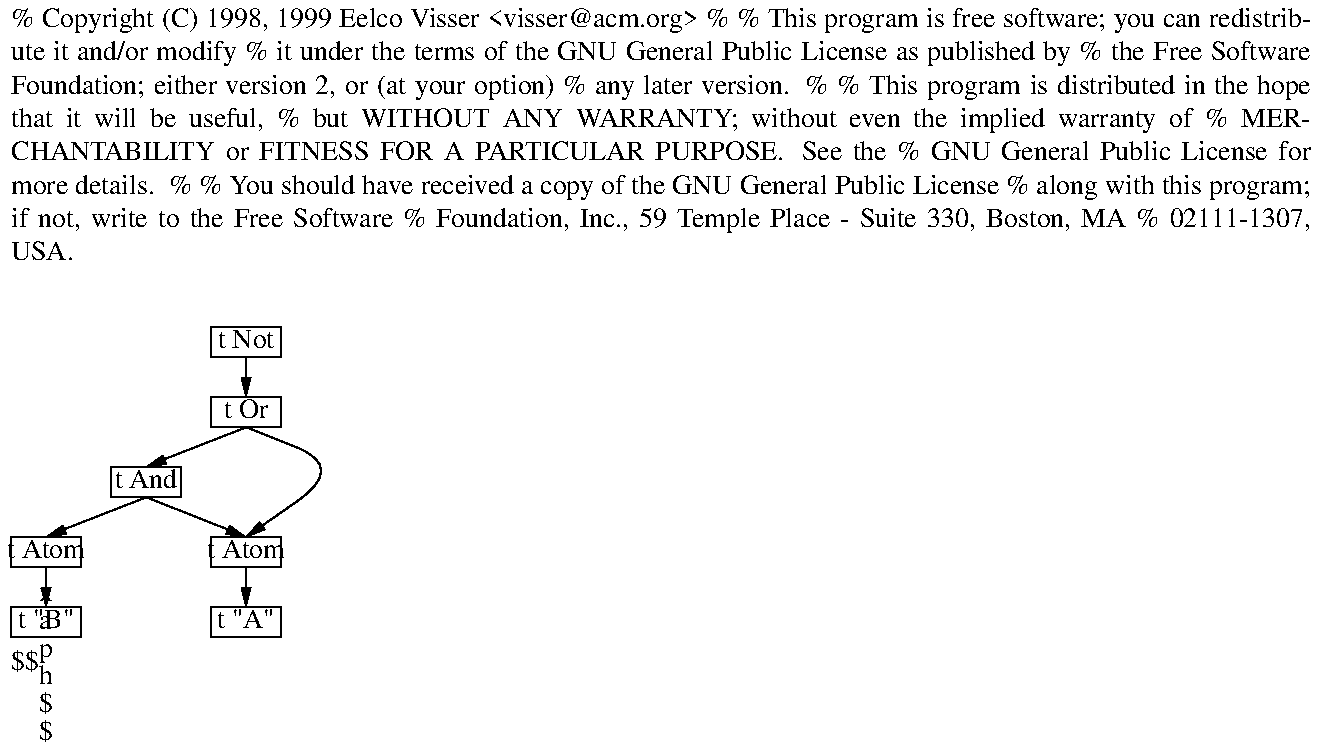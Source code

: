
% Copyright (C) 1998, 1999 Eelco Visser <visser@acm.org>
% 
% This program is free software; you can redistribute it and/or modify
% it under the terms of the GNU General Public License as published by
% the Free Software Foundation; either version 2, or (at your option)
% any later version.
% 
% This program is distributed in the hope that it will be useful,
% but WITHOUT ANY WARRANTY; without even the implied warranty of
% MERCHANTABILITY or FITNESS FOR A PARTICULAR PURPOSE.  See the
% GNU General Public License for more details.
% 
% You should have received a copy of the GNU General Public License
% along with this program; if not, write to the Free Software
% Foundation, Inc., 59 Temple Place - Suite 330, Boston, MA
% 02111-1307, USA.

.PS
	boxwid = 0.35
	boxht = 0.15
	
	lineht = 0.2

	down

Root:	box "\tt Not"
	arrow
Or:	box "\tt Or"
	arrow down left
	down
And:	box "\tt And"
	arrow down left
	down
AtomB:  box "\tt Atom"
	arrow
	box "\tt \"B\""

	move to And.s
	arrow down right
	down
AtomA:  box "\tt Atom"
	arrow
	box "\tt \"A\""

	move to Or.s

	spline -> down right to AtomA.n
	
.PE
$$\box\graph$$    